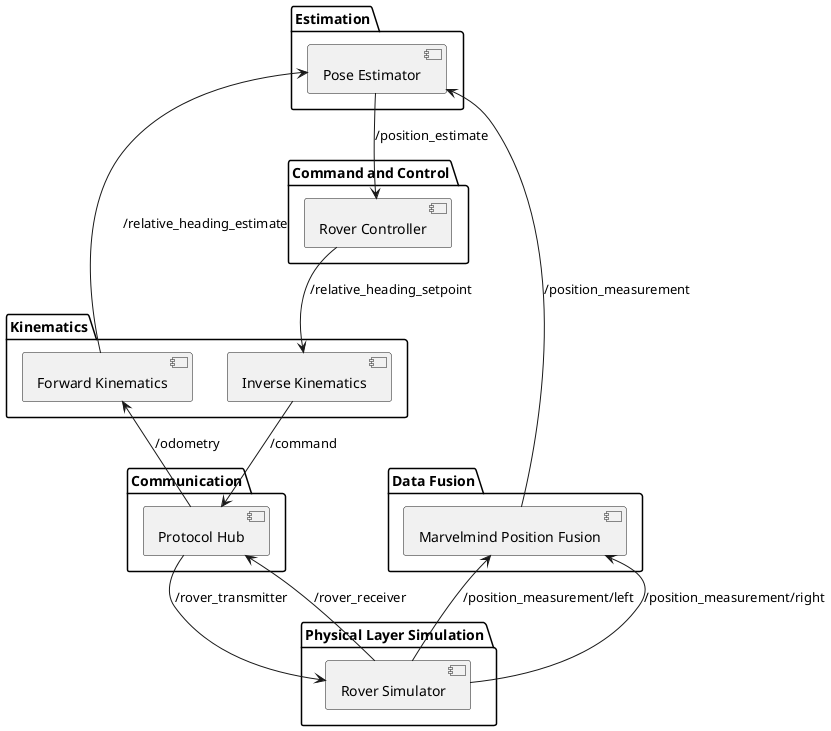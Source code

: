 @startuml

package "Kinematics" {
  [Inverse Kinematics]
  [Forward Kinematics]
}

package "Communication" {
  [Protocol Hub]
}

package "Data Fusion" {
  [Marvelmind Position Fusion]
}

package "Estimation" {
  [Pose Estimator]
}

package "Command and Control" {
  [Rover Controller]
}

package "Physical Layer Simulation" {
  [Rover Simulator]
}

[Rover Simulator] -up-> [Marvelmind Position Fusion] : /position_measurement/left
[Rover Simulator] -up-> [Marvelmind Position Fusion] : /position_measurement/right

[Marvelmind Position Fusion] -up-> [Pose Estimator] : /position_measurement

[Pose Estimator] -down-> [Rover Controller] : /position_estimate

[Rover Controller] -down-> [Inverse Kinematics] : /relative_heading_setpoint

[Inverse Kinematics] -down-> [Protocol Hub] : /command

[Protocol Hub] -down-> [Rover Simulator] : /rover_transmitter

[Protocol Hub] <-down- [Rover Simulator] : /rover_receiver

[Protocol Hub] -up-> [Forward Kinematics] : /odometry

[Forward Kinematics] -up-> [Pose Estimator] : /relative_heading_estimate


@enduml